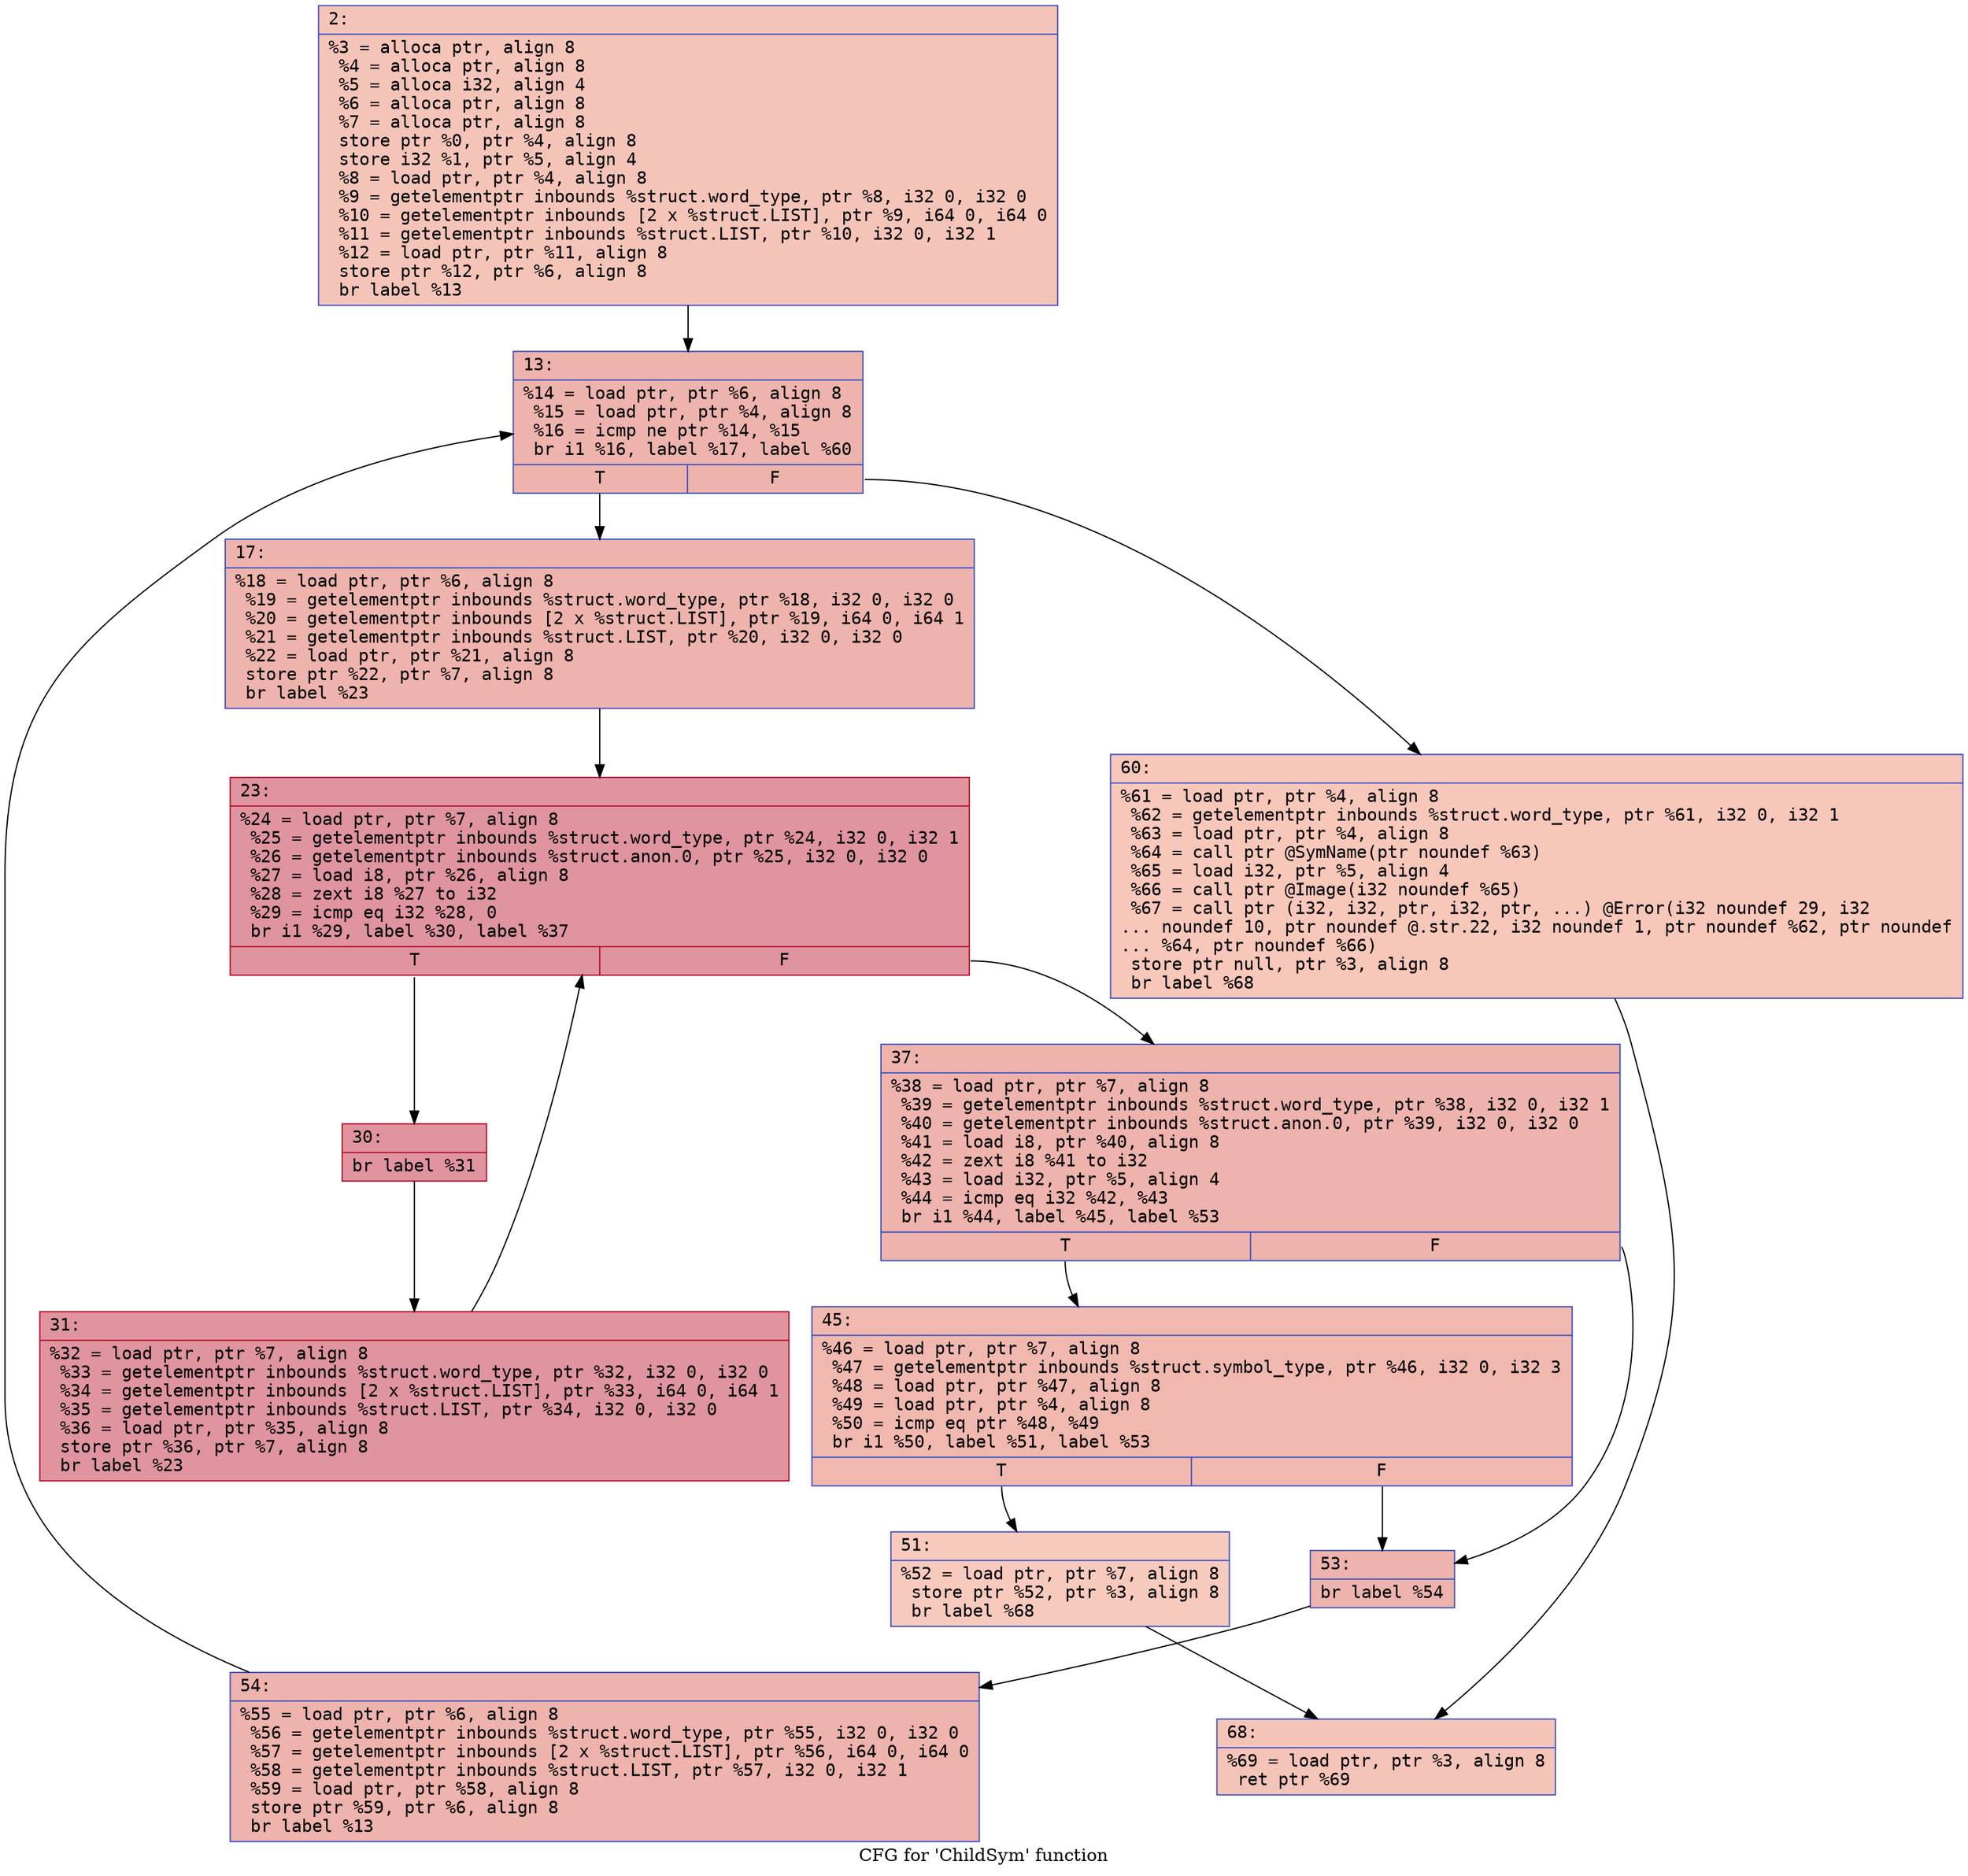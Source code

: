 digraph "CFG for 'ChildSym' function" {
	label="CFG for 'ChildSym' function";

	Node0x600000367ac0 [shape=record,color="#3d50c3ff", style=filled, fillcolor="#e97a5f70" fontname="Courier",label="{2:\l|  %3 = alloca ptr, align 8\l  %4 = alloca ptr, align 8\l  %5 = alloca i32, align 4\l  %6 = alloca ptr, align 8\l  %7 = alloca ptr, align 8\l  store ptr %0, ptr %4, align 8\l  store i32 %1, ptr %5, align 4\l  %8 = load ptr, ptr %4, align 8\l  %9 = getelementptr inbounds %struct.word_type, ptr %8, i32 0, i32 0\l  %10 = getelementptr inbounds [2 x %struct.LIST], ptr %9, i64 0, i64 0\l  %11 = getelementptr inbounds %struct.LIST, ptr %10, i32 0, i32 1\l  %12 = load ptr, ptr %11, align 8\l  store ptr %12, ptr %6, align 8\l  br label %13\l}"];
	Node0x600000367ac0 -> Node0x600000367b10[tooltip="2 -> 13\nProbability 100.00%" ];
	Node0x600000367b10 [shape=record,color="#3d50c3ff", style=filled, fillcolor="#d6524470" fontname="Courier",label="{13:\l|  %14 = load ptr, ptr %6, align 8\l  %15 = load ptr, ptr %4, align 8\l  %16 = icmp ne ptr %14, %15\l  br i1 %16, label %17, label %60\l|{<s0>T|<s1>F}}"];
	Node0x600000367b10:s0 -> Node0x600000367b60[tooltip="13 -> 17\nProbability 96.88%" ];
	Node0x600000367b10:s1 -> Node0x600000367e30[tooltip="13 -> 60\nProbability 3.12%" ];
	Node0x600000367b60 [shape=record,color="#3d50c3ff", style=filled, fillcolor="#d6524470" fontname="Courier",label="{17:\l|  %18 = load ptr, ptr %6, align 8\l  %19 = getelementptr inbounds %struct.word_type, ptr %18, i32 0, i32 0\l  %20 = getelementptr inbounds [2 x %struct.LIST], ptr %19, i64 0, i64 1\l  %21 = getelementptr inbounds %struct.LIST, ptr %20, i32 0, i32 0\l  %22 = load ptr, ptr %21, align 8\l  store ptr %22, ptr %7, align 8\l  br label %23\l}"];
	Node0x600000367b60 -> Node0x600000367bb0[tooltip="17 -> 23\nProbability 100.00%" ];
	Node0x600000367bb0 [shape=record,color="#b70d28ff", style=filled, fillcolor="#b70d2870" fontname="Courier",label="{23:\l|  %24 = load ptr, ptr %7, align 8\l  %25 = getelementptr inbounds %struct.word_type, ptr %24, i32 0, i32 1\l  %26 = getelementptr inbounds %struct.anon.0, ptr %25, i32 0, i32 0\l  %27 = load i8, ptr %26, align 8\l  %28 = zext i8 %27 to i32\l  %29 = icmp eq i32 %28, 0\l  br i1 %29, label %30, label %37\l|{<s0>T|<s1>F}}"];
	Node0x600000367bb0:s0 -> Node0x600000367c00[tooltip="23 -> 30\nProbability 96.88%" ];
	Node0x600000367bb0:s1 -> Node0x600000367ca0[tooltip="23 -> 37\nProbability 3.12%" ];
	Node0x600000367c00 [shape=record,color="#b70d28ff", style=filled, fillcolor="#b70d2870" fontname="Courier",label="{30:\l|  br label %31\l}"];
	Node0x600000367c00 -> Node0x600000367c50[tooltip="30 -> 31\nProbability 100.00%" ];
	Node0x600000367c50 [shape=record,color="#b70d28ff", style=filled, fillcolor="#b70d2870" fontname="Courier",label="{31:\l|  %32 = load ptr, ptr %7, align 8\l  %33 = getelementptr inbounds %struct.word_type, ptr %32, i32 0, i32 0\l  %34 = getelementptr inbounds [2 x %struct.LIST], ptr %33, i64 0, i64 1\l  %35 = getelementptr inbounds %struct.LIST, ptr %34, i32 0, i32 0\l  %36 = load ptr, ptr %35, align 8\l  store ptr %36, ptr %7, align 8\l  br label %23\l}"];
	Node0x600000367c50 -> Node0x600000367bb0[tooltip="31 -> 23\nProbability 100.00%" ];
	Node0x600000367ca0 [shape=record,color="#3d50c3ff", style=filled, fillcolor="#d6524470" fontname="Courier",label="{37:\l|  %38 = load ptr, ptr %7, align 8\l  %39 = getelementptr inbounds %struct.word_type, ptr %38, i32 0, i32 1\l  %40 = getelementptr inbounds %struct.anon.0, ptr %39, i32 0, i32 0\l  %41 = load i8, ptr %40, align 8\l  %42 = zext i8 %41 to i32\l  %43 = load i32, ptr %5, align 4\l  %44 = icmp eq i32 %42, %43\l  br i1 %44, label %45, label %53\l|{<s0>T|<s1>F}}"];
	Node0x600000367ca0:s0 -> Node0x600000367cf0[tooltip="37 -> 45\nProbability 50.00%" ];
	Node0x600000367ca0:s1 -> Node0x600000367d90[tooltip="37 -> 53\nProbability 50.00%" ];
	Node0x600000367cf0 [shape=record,color="#3d50c3ff", style=filled, fillcolor="#dc5d4a70" fontname="Courier",label="{45:\l|  %46 = load ptr, ptr %7, align 8\l  %47 = getelementptr inbounds %struct.symbol_type, ptr %46, i32 0, i32 3\l  %48 = load ptr, ptr %47, align 8\l  %49 = load ptr, ptr %4, align 8\l  %50 = icmp eq ptr %48, %49\l  br i1 %50, label %51, label %53\l|{<s0>T|<s1>F}}"];
	Node0x600000367cf0:s0 -> Node0x600000367d40[tooltip="45 -> 51\nProbability 3.12%" ];
	Node0x600000367cf0:s1 -> Node0x600000367d90[tooltip="45 -> 53\nProbability 96.88%" ];
	Node0x600000367d40 [shape=record,color="#3d50c3ff", style=filled, fillcolor="#ef886b70" fontname="Courier",label="{51:\l|  %52 = load ptr, ptr %7, align 8\l  store ptr %52, ptr %3, align 8\l  br label %68\l}"];
	Node0x600000367d40 -> Node0x600000367e80[tooltip="51 -> 68\nProbability 100.00%" ];
	Node0x600000367d90 [shape=record,color="#3d50c3ff", style=filled, fillcolor="#d6524470" fontname="Courier",label="{53:\l|  br label %54\l}"];
	Node0x600000367d90 -> Node0x600000367de0[tooltip="53 -> 54\nProbability 100.00%" ];
	Node0x600000367de0 [shape=record,color="#3d50c3ff", style=filled, fillcolor="#d6524470" fontname="Courier",label="{54:\l|  %55 = load ptr, ptr %6, align 8\l  %56 = getelementptr inbounds %struct.word_type, ptr %55, i32 0, i32 0\l  %57 = getelementptr inbounds [2 x %struct.LIST], ptr %56, i64 0, i64 0\l  %58 = getelementptr inbounds %struct.LIST, ptr %57, i32 0, i32 1\l  %59 = load ptr, ptr %58, align 8\l  store ptr %59, ptr %6, align 8\l  br label %13\l}"];
	Node0x600000367de0 -> Node0x600000367b10[tooltip="54 -> 13\nProbability 100.00%" ];
	Node0x600000367e30 [shape=record,color="#3d50c3ff", style=filled, fillcolor="#ec7f6370" fontname="Courier",label="{60:\l|  %61 = load ptr, ptr %4, align 8\l  %62 = getelementptr inbounds %struct.word_type, ptr %61, i32 0, i32 1\l  %63 = load ptr, ptr %4, align 8\l  %64 = call ptr @SymName(ptr noundef %63)\l  %65 = load i32, ptr %5, align 4\l  %66 = call ptr @Image(i32 noundef %65)\l  %67 = call ptr (i32, i32, ptr, i32, ptr, ...) @Error(i32 noundef 29, i32\l... noundef 10, ptr noundef @.str.22, i32 noundef 1, ptr noundef %62, ptr noundef\l... %64, ptr noundef %66)\l  store ptr null, ptr %3, align 8\l  br label %68\l}"];
	Node0x600000367e30 -> Node0x600000367e80[tooltip="60 -> 68\nProbability 100.00%" ];
	Node0x600000367e80 [shape=record,color="#3d50c3ff", style=filled, fillcolor="#e97a5f70" fontname="Courier",label="{68:\l|  %69 = load ptr, ptr %3, align 8\l  ret ptr %69\l}"];
}

